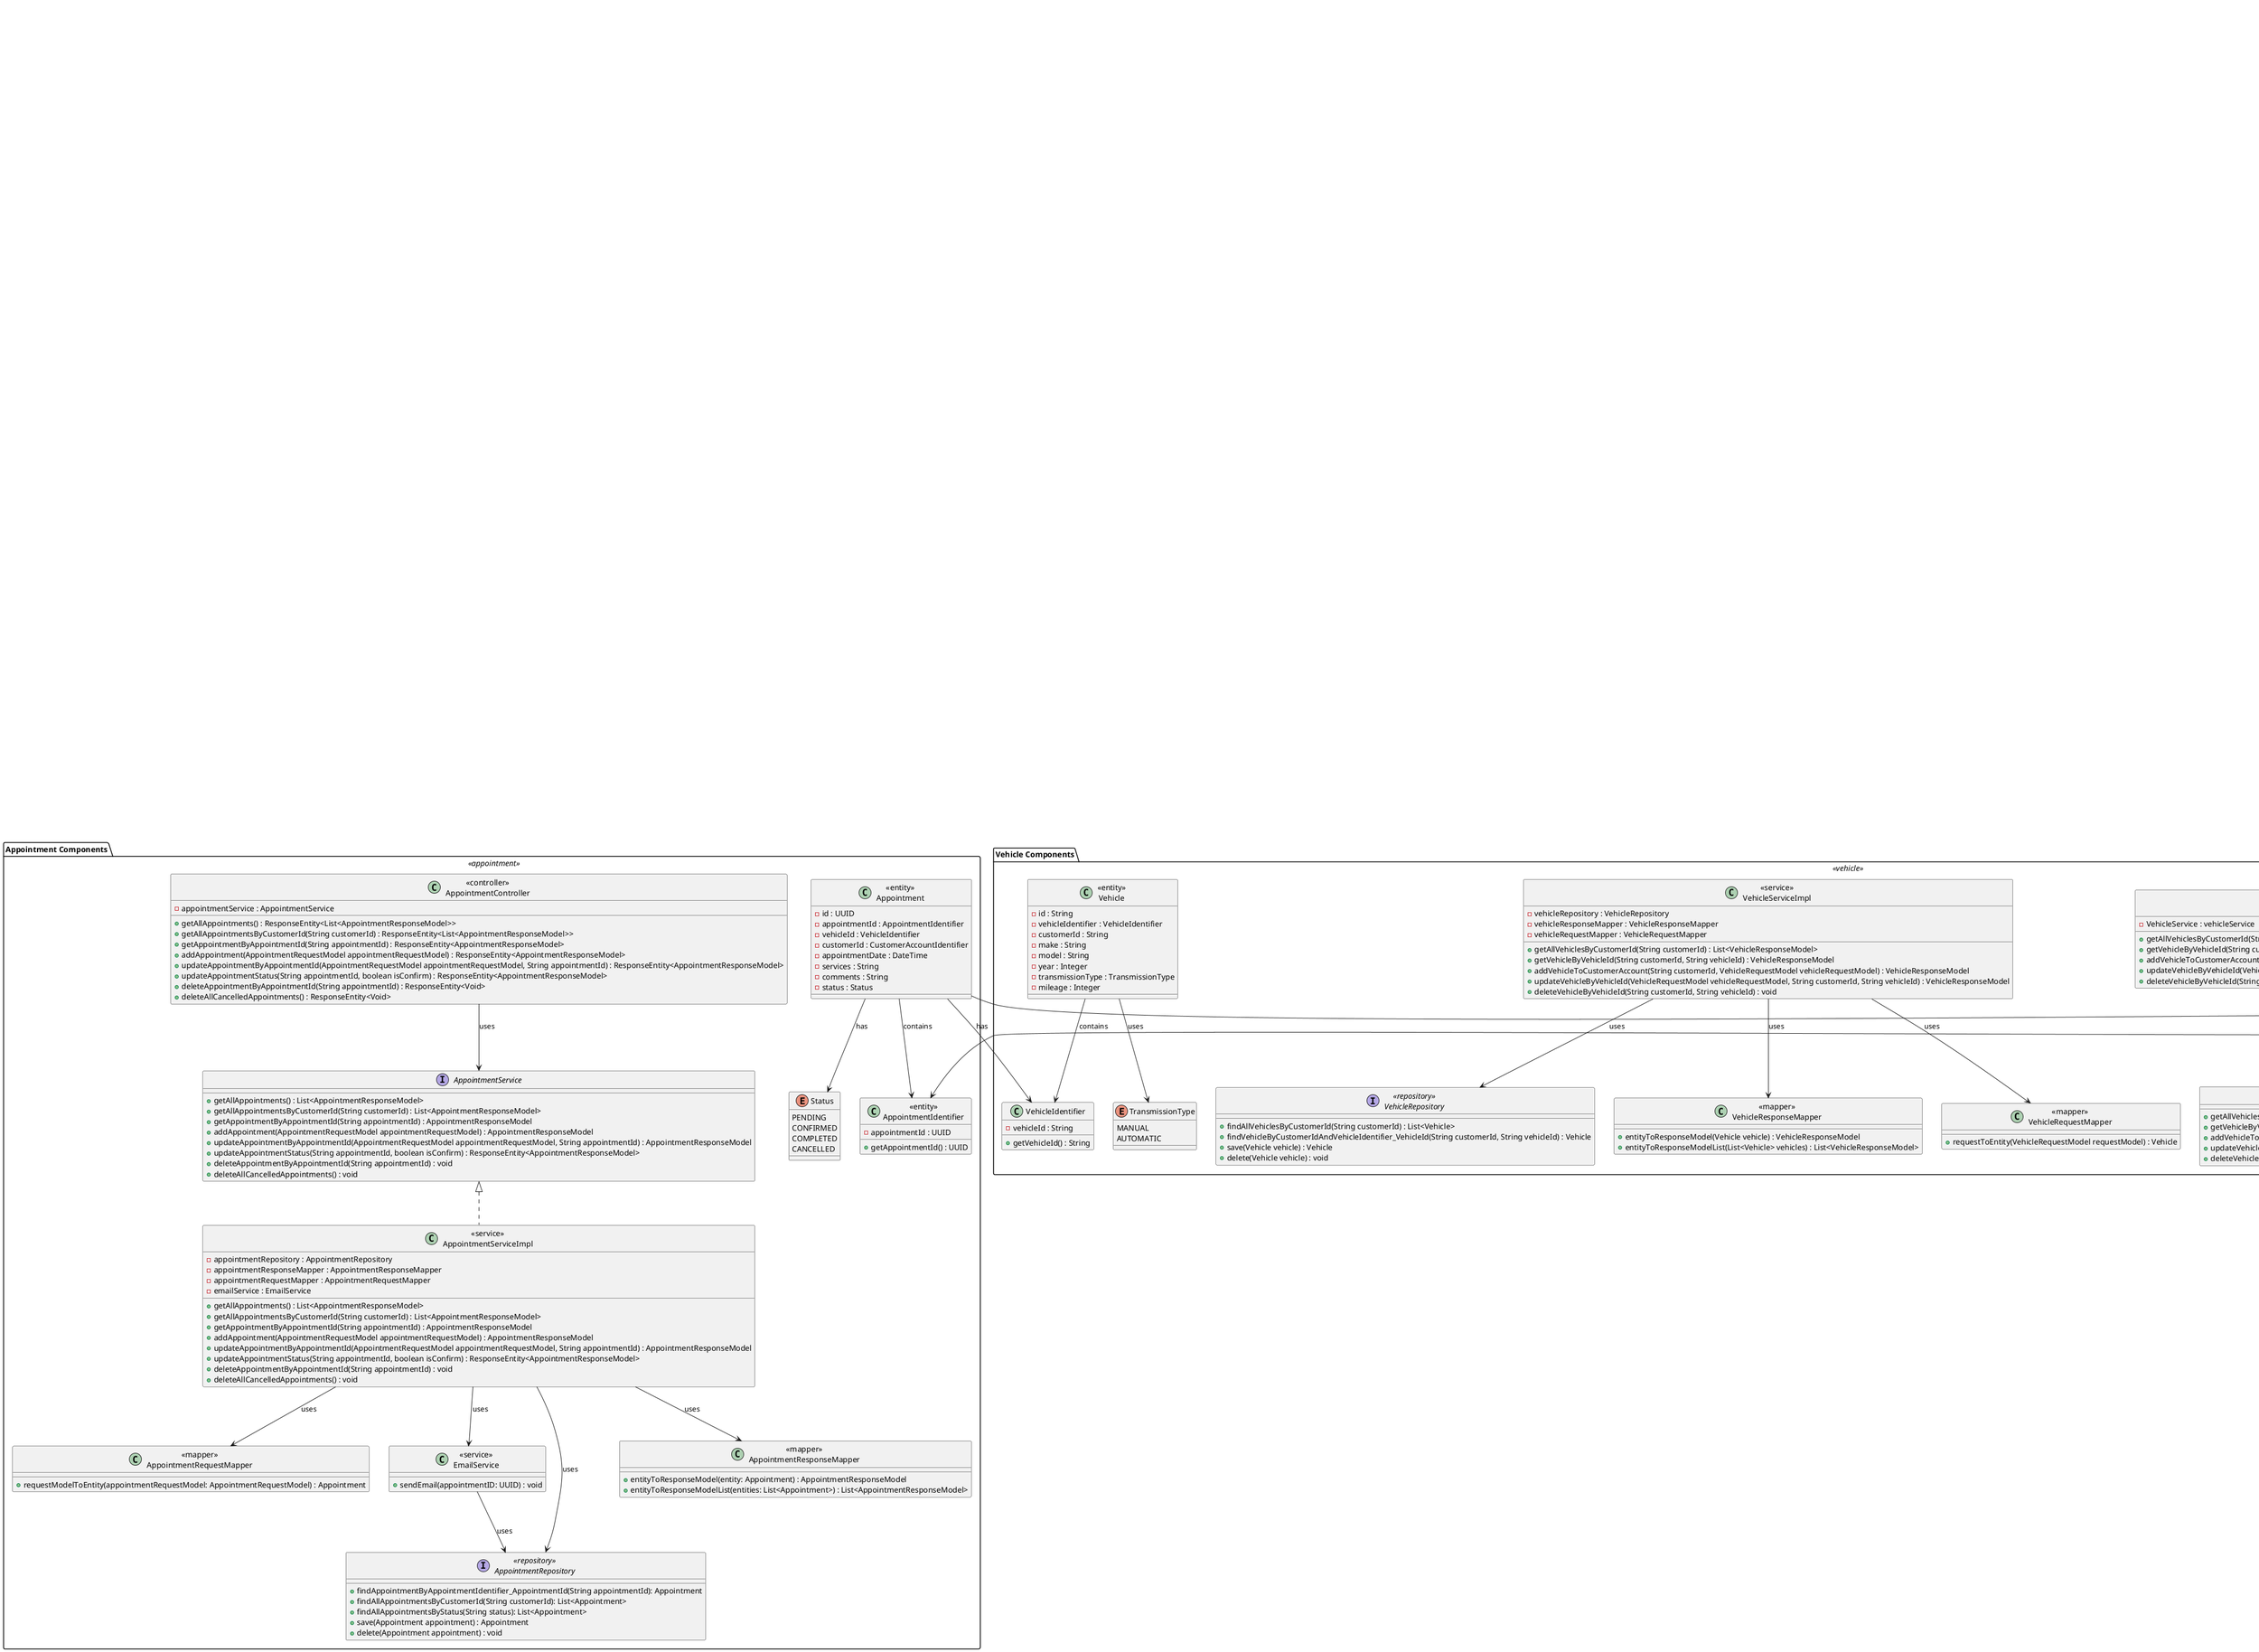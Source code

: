 @startuml
' Define styles for the containers
skinparam class {
    BackgroundColor<<entity>> Wheat
    BackgroundColor<<invoiceController>> LightSkyBlue
    BackgroundColor<<invoiceService>> LightGreen
    BackgroundColor<<invoiceRepository>> LightCoral
    BackgroundColor<<mapper>> Khaki
}


' Customer Container
package "Customer Components" <<customer>> {
    ' CustomerAccountController
    class "<<controller>>\nCustomerAccountController" as customerController {
        + getAllCustomerAccounts() : ResponseEntity<List<CustomerAccountResponseModel>>
        + getCustomerAccountByCustomerId(String customerId) : ResponseEntity<CustomerAccountResponseModel>
        + updateCustomerAccountByCustomerId(String customerId, CustomerAccountRequestModel customerAccountRequestModel) : ResponseEntity<CustomerAccountResponseModel>
        + deleteCustomerAccountByCustomerId(String customerId) : ResponseEntity<Void>
    }

    ' CustomerAccountService interface
    interface "<<service>>\nCustomerAccountService" as customerService {
        + getAllCustomerAccounts() : List<CustomerAccountResponseModel>
        + getCustomerAccountByCustomerId(String customerId) : CustomerAccountResponseModel
        + updateCustomerAccountByCustomerId(String customerId, CustomerAccountRequestModel customerAccountRequestModel) : CustomerAccountResponseModel
        + deleteCustomerAccountByCustomerId(String customerId) : void
    }

    ' CustomerAccountServiceImpl class
    class "<<service>>\nCustomerAccountServiceImpl" as customerServiceImpl {
        - customerAccountRepository : CustomerAccountRepository
        - customerAccountResponseMapper : CustomerAccountResponseMapper
        - customerAccountRequestMapper : CustomerAccountRequestMapper
        + getAllCustomerAccounts() : List<CustomerAccountResponseModel>
        + getCustomerAccountByCustomerId(String customerId) : CustomerAccountResponseModel
        + updateCustomerAccountByCustomerId(String customerId, CustomerAccountRequestModel customerAccountRequestModel) : CustomerAccountResponseModel
        + deleteCustomerAccountByCustomerId(String customerId) : void
    }

    ' CustomerAccountRepository interface
    interface "<<repository>>\nCustomerAccountRepository" as customerRepository {
        + findAll() : List<CustomerAccount>
        + findCustomerAccountByCustomerAccountIdentifier_CustomerId(String customerId) : CustomerAccount
        + save(CustomerAccount customerAccount) : CustomerAccount
        + delete(CustomerAccount customerAccount) : void
    }

    ' CustomerAccountResponseMapper class
    class "<<mapper>>\nCustomerAccountResponseMapper" as customerResponseMapper {
        + entityToResponseModelList(List<CustomerAccount> customerAccounts) : List<CustomerAccountResponseModel>
        + entityToResponseModel(CustomerAccount customerAccount) : CustomerAccountResponseModel
    }

    ' CustomerAccountRequestMapper class
    class "<<mapper>>\nCustomerAccountRequestMapper" as customerRequestMapper {
        + requestModelToEntity(CustomerAccountRequestModel customerAccountRequestModel) : CustomerAccount
    }

    ' CustomerAccountIdentifier class
    class "<<entity>>\nUserIdentifier" as customerIdentifier {
        - customerId : String
        + getCustomerId() : String
    }
}

' Vehicle Container
package "Vehicle Components" <<vehicle>> {
    ' VehicleController
    class "<<controller>>\nVehicleController" as vehicleController {
        - VehicleService : vehicleService
        + getAllVehiclesByCustomerId(String customerId) : ResponseEntity<List<VehicleResponseModel>>
        + getVehicleByVehicleId(String customerId, String vehicleId) : ResponseEntity<VehicleResponseModel>
        + addVehicleToCustomerAccount(String customerId, VehicleRequestModel vehicleRequestModel) : ResponseEntity<VehicleResponseModel>
        + updateVehicleByVehicleId(VehicleRequestModel vehicleRequestModel, String customerId, String vehicleId) : ResponseEntity<VehicleResponseModel>
        + deleteVehicleByVehicleId(String customerId, String vehicleId) : ResponseEntity<Void>
    }

    ' VehicleService interface
    interface "VehicleService" as vehicleService {
        + getAllVehiclesByCustomerId(String customerId) : List<VehicleResponseModel>
        + getVehicleByVehicleId(String customerId, String vehicleId) : VehicleResponseModel
        + addVehicleToCustomerAccount(String customerId, VehicleRequestModel vehicleRequestModel) : VehicleResponseModel
        + updateVehicleByVehicleId(VehicleRequestModel vehicleRequestModel, String customerId, String vehicleId) : VehicleResponseModel
        + deleteVehicleByVehicleId(String customerId, String vehicleId) : void
    }

    ' VehicleServiceImpl class
    class "<<service>>\nVehicleServiceImpl" as vehicleServiceImpl {
        - vehicleRepository : VehicleRepository
        - vehicleResponseMapper : VehicleResponseMapper
        - vehicleRequestMapper : VehicleRequestMapper
        + getAllVehiclesByCustomerId(String customerId) : List<VehicleResponseModel>
        + getVehicleByVehicleId(String customerId, String vehicleId) : VehicleResponseModel
        + addVehicleToCustomerAccount(String customerId, VehicleRequestModel vehicleRequestModel) : VehicleResponseModel
        + updateVehicleByVehicleId(VehicleRequestModel vehicleRequestModel, String customerId, String vehicleId) : VehicleResponseModel
        + deleteVehicleByVehicleId(String customerId, String vehicleId) : void
    }

    ' VehicleRepository interface
    interface "<<repository>>\nVehicleRepository" as vehicleRepository {
        + findAllVehiclesByCustomerId(String customerId) : List<Vehicle>
        + findVehicleByCustomerIdAndVehicleIdentifier_VehicleId(String customerId, String vehicleId) : Vehicle
        + save(Vehicle vehicle) : Vehicle
        + delete(Vehicle vehicle) : void
    }

    ' VehicleResponseMapper class
    class "<<mapper>>\nVehicleResponseMapper" as vehicleResponseMapper {
        + entityToResponseModel(Vehicle vehicle) : VehicleResponseModel
        + entityToResponseModelList(List<Vehicle> vehicles) : List<VehicleResponseModel>
    }

    ' VehicleRequestMapper class
    class "<<mapper>>\nVehicleRequestMapper" as vehicleRequestMapper {
        + requestToEntity(VehicleRequestModel requestModel) : Vehicle
    }

    ' Vehicle class
    class "<<entity>>\nVehicle" as vehicle {
        - id : String
        - vehicleIdentifier : VehicleIdentifier
        - customerId : String
        - make : String
        - model : String
        - year : Integer
        - transmissionType : TransmissionType
        - mileage : Integer
    }

    ' VehicleIdentifier class
    class "VehicleIdentifier" as vehicleIdentifier {
        - vehicleId : String
        + getVehicleId() : String
    }

    ' TransmissionType enum
    enum "TransmissionType" as transmissionType {
      MANUAL
      AUTOMATIC
    }
}

' Appointment Components
package "Appointment Components" <<appointment>> {
' AppointmentController
class "<<controller>>\nAppointmentController" as appointmentController {
    - appointmentService : AppointmentService
    + getAllAppointments() : ResponseEntity<List<AppointmentResponseModel>>
    + getAllAppointmentsByCustomerId(String customerId) : ResponseEntity<List<AppointmentResponseModel>>
    + getAppointmentByAppointmentId(String appointmentId) : ResponseEntity<AppointmentResponseModel>
    + addAppointment(AppointmentRequestModel appointmentRequestModel) : ResponseEntity<AppointmentResponseModel>
    + updateAppointmentByAppointmentId(AppointmentRequestModel appointmentRequestModel, String appointmentId) : ResponseEntity<AppointmentResponseModel>
    + updateAppointmentStatus(String appointmentId, boolean isConfirm) : ResponseEntity<AppointmentResponseModel>
    + deleteAppointmentByAppointmentId(String appointmentId) : ResponseEntity<Void>
    + deleteAllCancelledAppointments() : ResponseEntity<Void>
}

' AppointmentService interface
interface "AppointmentService" as appointmentService {
    + getAllAppointments() : List<AppointmentResponseModel>
    + getAllAppointmentsByCustomerId(String customerId) : List<AppointmentResponseModel>
    + getAppointmentByAppointmentId(String appointmentId) : AppointmentResponseModel
    + addAppointment(AppointmentRequestModel appointmentRequestModel) : AppointmentResponseModel
    + updateAppointmentByAppointmentId(AppointmentRequestModel appointmentRequestModel, String appointmentId) : AppointmentResponseModel
    + updateAppointmentStatus(String appointmentId, boolean isConfirm) : ResponseEntity<AppointmentResponseModel>
    + deleteAppointmentByAppointmentId(String appointmentId) : void
    + deleteAllCancelledAppointments() : void

}

' AppointmentServiceImpl class
class "<<service>>\nAppointmentServiceImpl" as appointmentServiceImpl {
    - appointmentRepository : AppointmentRepository
    - appointmentResponseMapper : AppointmentResponseMapper
    - appointmentRequestMapper : AppointmentRequestMapper
    - emailService : EmailService
     + getAllAppointments() : List<AppointmentResponseModel>
     + getAllAppointmentsByCustomerId(String customerId) : List<AppointmentResponseModel>
     + getAppointmentByAppointmentId(String appointmentId) : AppointmentResponseModel
     + addAppointment(AppointmentRequestModel appointmentRequestModel) : AppointmentResponseModel
     + updateAppointmentByAppointmentId(AppointmentRequestModel appointmentRequestModel, String appointmentId) : AppointmentResponseModel
     + updateAppointmentStatus(String appointmentId, boolean isConfirm) : ResponseEntity<AppointmentResponseModel>
     + deleteAppointmentByAppointmentId(String appointmentId) : void
     + deleteAllCancelledAppointments() : void
}
appointmentServiceImpl .up.|> appointmentService

' AppointmentRepository interface
interface "<<repository>>\nAppointmentRepository" as appointmentRepository {

    + findAppointmentByAppointmentIdentifier_AppointmentId(String appointmentId): Appointment
    + findAllAppointmentsByCustomerId(String customerId): List<Appointment>
    + findAllAppointmentsByStatus(String status): List<Appointment>
    + save(Appointment appointment) : Appointment
    + delete(Appointment appointment) : void
}


  ' AppointmentResponseMapper class
  class "<<mapper>>\nAppointmentResponseMapper" as appointmentResponseMapper {
      + entityToResponseModel(entity: Appointment) : AppointmentResponseModel
      + entityToResponseModelList(entities: List<Appointment>) : List<AppointmentResponseModel>
  }

  ' AppointmentRequestMapper class
  class "<<mapper>>\nAppointmentRequestMapper" as appointmentRequestMapper {
      + requestModelToEntity(appointmentRequestModel: AppointmentRequestModel) : Appointment
  }

' Appointment class
class "<<entity>>\nAppointment" as appointment {
    - id : UUID
    - appointmentId : AppointmentIdentifier
    - vehicleId : VehicleIdentifier
    - customerId : CustomerAccountIdentifier
    - appointmentDate : DateTime
    - services : String
    - comments : String
    - status : Status
}

' AppointmentIdentifier class
class "<<entity>>\nAppointmentIdentifier" as appointmentIdentifier {
    - appointmentId : UUID
    + getAppointmentId() : UUID
}

' Status enum
enum "Status" as status {
    PENDING
    CONFIRMED
    COMPLETED
    CANCELLED
}


  ' EmailService for managing email-related functionalities
  class "<<service>>\nEmailService" as emailService {
      + sendEmail(appointmentID: UUID) : void
  }

}

' Authentication Components
' Authentication Components
package "Authentication Components" <<authentication>> {
' AuthController for handling authentication endpoints
class "<<controller>>\nAuthController" as authController {
    + logout(token: String) : ResponseEntity<String>
    + googleLogin(JWT: String) : ResponseEntity<?>
    + facebookToken(token: String) : ResponseEntity<?>
    + authenticateUser(loginRequest: LoginRequest) : ResponseEntity<JWTResponse>
    + registerUser(signupRequest: SignupRequest) : ResponseEntity<MessageResponse>
    - generateResponse(user: User) : ResponseEntity<?>
}


' UserRepository interface for managing user data
interface "<<repository>>\nUserRepository" as userRepository {
    + findByUsername(username: String) : User
    + save(user: User) : User
    + deleteByUsername(username: String) : void
    + findByEmail(email: String) : Optional<User>
    + findAllByRoles_Name(roleName: String) : List<User>
    + findUserByUserIdentifier_UserId(userId: String) : User
    + existsByEmail(email: String) : Boolean
}

' RoleRepository interface for managing roles
interface "<<repository>>\nRoleRepository" as roleRepository {
    + findByName(name: ERole) : Optional<Role>
}

' OAuth service interface
interface "<<service>>\noAuthService" as oAuthService {
    + googleLogin(JWT: String): User
    + facebookLogin(token: String): User
}

' TokenService interface for OAuth
interface "<<service>>\nTokenService" as tokenServiceOAuth {
    + verifyGoogleToken(jwtToken: String): String
    + verifyFacebookToken(accessToken: String): String
    + verifyInstagramToken(accessToken: String): String
}

' ERole enum for roles
enum "<<entity>>\nERole" as ERole {
    ROLE_CUSTOMER
    ROLE_ADMIN
}

' Role class
class "<<entity>>\nRole" as roleClass {
    - id: int
    - name: ERole
}

' User class with modifications
class "<<entity>>\nUser" as userModified {
    - id: Integer
    - userIdentifier: UserIdentifier
    - firstName: String
    - lastName: String
    - phoneNumber: String
    - email: String
    - picture: String
    - password: String
    - roles: Set<Role>
}

' UserIdentifier embedded class
class "<<entity>>\nUserIdentifier" as userIdentifier {
    - userId: String
}


' JWTResponse class
class "\nJWTResponse" as jwtResponse {
    + token: String
    + type: String
    + id: String
    + firstName: String
    + lastName: String
    + phoneNumber: String
    + email: String
    + picture: String
    + roles: List<String>
}

' MessageResponse class
class "<<entity>>\nMessageResponse" as messageResponse {
    + MessageResponse(message: String)
}

' AuthEntryPointJwt class
class "<<utils>>\nAuthEntryPointJwt" as authEntryPointJwt {
    + commence(request: HttpServletRequest, response: HttpServletResponse, authException: AuthenticationException): void
}

' AuthTokenFilter class
class "<<utils>>\nAuthTokenFilter" as authTokenFilter {
    + doFilterInternal(request: HttpServletRequest, response: HttpServletResponse, filterChain: FilterChain): void
    + parseJwt(request: HttpServletRequest): String
}

' JwtUtils class
class "<<utils>>\nJwtUtils" as jwtUtils {
    + generateJwtToken(authentication: Authentication): String
    + generateJwtResponseForOAuth(email: String): String
    + getEmailFromJwtToken(token: String): String
    + validateJwtToken(authToken: String): boolean
}

' UserDetailsImpl class
class "<<utils>>\nUserDetailsImpl" as userDetailsImpl {
    - id: Integer
    - userId: String
    - email: String
    - firstName: String
    - lastName: String
    - phoneNumber: String
    - password: String
    - authorities: Collection<? extends GrantedAuthority>
    + UserDetailsImpl(id: Integer, UUID: String, firstName: String, lastName: String, phoneNumber: String, email: String, password: String, authorities: Collection<? extends GrantedAuthority>)
    + build(user: User): UserDetailsImpl
    + getAuthorities(): Collection<? extends GrantedAuthority>
    + getPassword(): String
    + getUsername(): String
    + isAccountNonExpired(): boolean
    + isAccountNonLocked(): boolean
    + isCredentialsNonExpired(): boolean
    + isEnabled(): boolean
    + equals(o: Object): boolean
}

' UserDetailsServiceImpl class
class "<<utils>>\nUserDetailsServiceImpl" as userDetailsServiceImpl {
    - userRepository: UserRepository
    + loadUserByUsername(email: String): UserDetails
}

' WebSecurityConfig class
class "<<utils>>\nWebSecurityConfig" as webSecurityConfig {
    - userDetailsService: UserDetailsServiceImpl
    - unauthorizedHandler: AuthEntryPointJwt
    + authenticationJwtTokenFilter(): AuthTokenFilter
    + authenticationProvider(): DaoAuthenticationProvider
    + passwordEncoder(): PasswordEncoder
    + authenticationManager(authConfig: AuthenticationConfiguration): AuthenticationManager
    + filterChain(http: HttpSecurity): SecurityFilterChain
    + corsConfigurationSource(): CorsConfigurationSource
}

' Relationships

authController --|> oAuthService: uses
oAuthService --|> tokenServiceOAuth: uses
tokenServiceOAuth --|> userDetailsServiceImpl: uses
userDetailsServiceImpl --|> userDetailsImpl: uses
userDetailsImpl --|> roleClass: uses
authController --|> userDetailsServiceImpl: uses
userDetailsServiceImpl --|> userRepository: uses
authController --|> userDetailsImpl: uses
authController --|> userRepository: uses
authController --|> jwtResponse: creates
authController --|> messageResponse: creates
authController --|> jwtUtils: uses
authController --|> roleRepository: uses
userDetailsImpl --|> userModified: creates
userModified --|> userIdentifier: contains
userModified --|> roleClass: contains
userModified --|> ERole: contains
webSecurityConfig --|> userDetailsServiceImpl: uses
webSecurityConfig --|> authEntryPointJwt: creates
webSecurityConfig --|> authTokenFilter: creates
webSecurityConfig --|> roleRepository: uses
webSecurityConfig --|> jwtUtils: uses

}


' Invoice Container
package "Invoice Components" <<invoice>> {

' InvoiceController
class "<<controller>>\nInvoiceController" as invoiceController {
    - InvoiceService : invoiceService
    + getAllInvoices() : ResponseEntity<List<InvoiceResponseModel>>
    + getAllInvoicesByCustomerId(String customerId) : ResponseEntity<List<InvoiceResponseModel>>
    + getInvoiceByInvoiceId(String invoiceId) : ResponseEntity<InvoiceResponseModel>
    + addInvoice(InvoiceRequestModel invoiceRequestModel) : ResponseEntity<InvoiceResponseModel>
    + updateInvoiceByInvoiceId(InvoiceRequestModel invoiceRequestModel, String invoiceId) : ResponseEntity<InvoiceResponseModel>
    + deleteInvoiceByInvoiceId(String invoiceId) : ResponseEntity<Void>
}

' InvoiceService interface
interface "InvoiceService" as invoiceService {
    + getAllInvoices() : List<InvoiceResponseModel>
    + getAllInvoicesByCustomerId(String customerId) : List<InvoiceResponseModel>
    + getInvoiceByInvoiceId(String invoiceId) : InvoiceResponseModel
    + addInvoice(InvoiceRequestModel invoiceRequestModel) : InvoiceResponseModel
    + updateInvoiceByInvoiceId(InvoiceRequestModel invoiceRequestModel, String invoiceId) : InvoiceResponseModel
    + deleteInvoiceByInvoiceId(String invoiceId) : void
}

' InvoiceServiceImpl class
class "<<service>>\nInvoiceServiceImpl" as invoiceServiceImpl {
    - invoiceRepository : InvoiceRepository
    - invoiceResponseMapper : InvoiceResponseMapper
    - invoiceRequestMapper : InvoiceRequestMapper
     + getAllInvoices() : List<InvoiceResponseModel>
     + getAllInvoicesByCustomerId(String customerId) : List<InvoiceResponseModel>
     + getInvoiceByInvoiceId(String invoiceId) : InvoiceResponseModel
     + addInvoice(InvoiceRequestModel invoiceRequestModel) : InvoiceResponseModel
     + updateInvoiceByInvoiceId(InvoiceRequestModel invoiceRequestModel, String invoiceId) : InvoiceResponseModel
     + deleteInvoiceByInvoiceId(String invoiceId) : void
}
invoiceServiceImpl .up.|> invoiceService

' InvoiceRepository interface
interface "<<repository>>\nInvoiceRepository" as invoiceRepository {
        + findInvoiceByInvoiceIdentifier_InvoiceId(String invoiceId): Invoice
        + findAllInvoicesByCustomerId(String customerId): List<Invoice>
        + save(Invoice invoice) : Invoice
        + delete(Invoice invoice) : void
}

' InvoiceResponseMapper class
class "<<mapper>>\nInvoiceResponseMapper" as invoiceResponseMapper {
    + entityToResponseModel(Invoice invoice) : InvoiceResponseModel
    + entityToResponseModelList(List<Invoice> invoices) : List<InvoiceResponseModel>
}

' InvoiceRequestMapper class
class "<<mapper>>\nInvoiceRequestMapper" as invoiceRequestMapper {
    + requestToEntity(InvoiceRequestModel requestModel) : Invoice
}

' Invoice class
class "<<entity>>\nInvoice" as invoice {
    - id : Integer
    - invoiceIdentifier : InvoiceIdentifier
    - customerId : String
    - invoiceDate : DateTime
    - mechanicNotes: String
    - sumOfServices : Decimal
}

' InvoiceIdentifier class
class "InvoiceIdentifier" as invoiceIdentifier {
    - invoiceId : String
    + getInvoiceId() : String
}

}

' Invoice Container
package "Review Components" <<review>> {
' ReviewController
class "<<controller>>\nReviewController" as reviewController {
    - ReviewService : reviewService
    + getAllReviews() : ResponseEntity<List<ReviewResponseModel>>
    + getReviewByReviewId(String reviewId) : ResponseEntity<ReviewResponseModel>
    + updateReview(String reviewId, ReviewRequestModel reviewRequestModel) : ResponseEntity<ReviewResponseModel>
    + updateMechanicReply(String reviewId, String mechanicReply) : ResponseEntity<ReviewResponseModel>
    + addReview(ReviewRequestModel reviewRequestModel) : ResponseEntity<ReviewResponseModel>
    + deleteReviewByReviewId(String reviewId) : ResponseEntity<Void>
    + isOwnerOfReview(String authenticatedUserId, String reviewId) : ResponseEntity<Boolean>
}

' ReviewService interface
interface "ReviewService" as reviewService {
    + getAllReviews() : List<ReviewResponseModel>
    + getReviewByReviewId(String reviewId) : ReviewResponseModel
    + updateReview(String reviewId, ReviewRequestModel reviewRequestModel) : ReviewResponseModel
    + updateMechanicReply(String reviewId, String mechanicReply) : ReviewResponseModel
    + addReview(ReviewRequestModel reviewRequestModel) : ReviewResponseModel
    + deleteReviewByReviewId(String reviewId) : void
    + isOwnerOfReview(String authenticatedUserId, String reviewId) : boolean
}

' ReviewServiceImpl class
class "<<service>>\nReviewServiceImpl" as reviewServiceImpl {
    - reviewRepository : ReviewRepository
    - reviewResponseMapper : ReviewResponseMapper
    - reviewRequestMapper : ReviewRequestMapper
    + getAllReviews() : List<ReviewResponseModel>
    + getReviewByReviewId(String reviewId) : ReviewResponseModel
    + updateReview(String reviewId, ReviewRequestModel reviewRequestModel) : ReviewResponseModel
    + updateMechanicReply(String reviewId, String mechanicReply) : ReviewResponseModel
    + addReview(ReviewRequestModel reviewRequestModel) : ReviewResponseModel
    + deleteReviewByReviewId(String reviewId) : void
    + isOwnerOfReview(String authenticatedUserId, String reviewId) : boolean
}
reviewServiceImpl .up.|> reviewService

' ReviewRepository interface
interface "<<repository>>\nReviewRepository" as reviewRepository {
        + findByReviewId(String reviewId): Review
        + findAll(): List<Review>
        + save(Review review) : Review
        + deleteByReviewId(String reviewId) : void
}

' ReviewResponseMapper class
class "<<mapper>>\nReviewResponseMapper" as reviewResponseMapper {
    + entityToResponseModel(Review review) : ReviewResponseModel
    + entityListToResponseModelList(List<Review> reviews) : List<ReviewResponseModel>
}

' ReviewRequestMapper class
class "<<mapper>>\nReviewRequestMapper" as reviewRequestMapper {
    + requestToEntity(ReviewRequestModel requestModel) : Review
}

' Review class
class "<<entity>>\nReview" as review {
    - id : Integer
    - reviewId : String
    - userId : String
    - appointmentId : String
    - comment : String
    - rating : Decimal
    - reviewDate : DateTime
    - mechanicReply : String
}

' ReviewIdentifier class
class "ReviewIdentifier" as reviewIdentifier {
    - reviewId : String
    + getReviewId() : String
}

}



' Customer Relationships
customerController --> customerService : uses
customerServiceImpl --> customerRepository : uses
customerServiceImpl --> customerResponseMapper : uses
customerServiceImpl --> customerRequestMapper : uses


' Vehicle Relationships
vehicleController --> vehicleService : uses
vehicleServiceImpl --> vehicleRepository : uses
vehicleServiceImpl --> vehicleResponseMapper : uses
vehicleServiceImpl --> vehicleRequestMapper : uses
vehicle --> vehicleIdentifier : contains
vehicle --> transmissionType : uses



' Appointment Relationships
appointmentController --> appointmentService : uses
appointmentServiceImpl --> appointmentRepository : uses
appointmentServiceImpl --> appointmentResponseMapper : uses
appointmentServiceImpl --> appointmentRequestMapper : uses
appointmentServiceImpl --> emailService : uses
appointment --> appointmentIdentifier : contains
appointment --> vehicleIdentifier : has
appointment --> customerIdentifier : has
appointment --> status : has
emailService --> appointmentRepository : uses

' Invoice Relationships
invoiceController --> invoiceService : uses
invoiceServiceImpl --> invoiceRepository : uses
invoiceServiceImpl --> invoiceResponseMapper : uses
invoiceServiceImpl --> invoiceRequestMapper : uses
invoice --> invoiceIdentifier : contains
invoice --> customerIdentifier : has


' Review Relationships
reviewController --> reviewService : uses
reviewServiceImpl --> reviewRepository : uses
reviewServiceImpl --> reviewResponseMapper : uses
reviewServiceImpl --> reviewRequestMapper : uses
review --> reviewIdentifier : contains
review --> customerIdentifier : has
review --> appointmentIdentifier : has



' Relationships within Authentication Components
userRepository --> userModified : retrieves/stores
userModified --> customerIdentifier : has

@enduml
